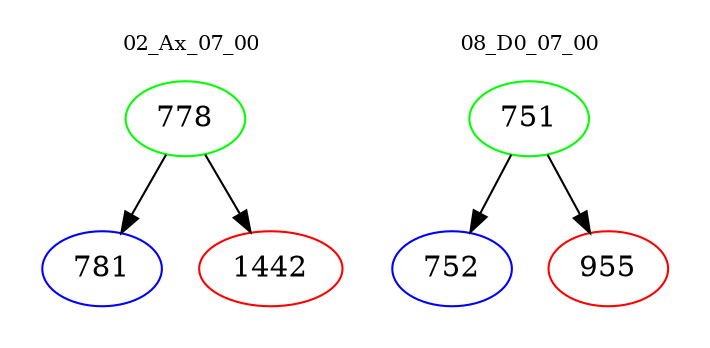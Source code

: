 digraph{
subgraph cluster_0 {
color = white
label = "02_Ax_07_00";
fontsize=10;
T0_778 [label="778", color="green"]
T0_778 -> T0_781 [color="black"]
T0_781 [label="781", color="blue"]
T0_778 -> T0_1442 [color="black"]
T0_1442 [label="1442", color="red"]
}
subgraph cluster_1 {
color = white
label = "08_D0_07_00";
fontsize=10;
T1_751 [label="751", color="green"]
T1_751 -> T1_752 [color="black"]
T1_752 [label="752", color="blue"]
T1_751 -> T1_955 [color="black"]
T1_955 [label="955", color="red"]
}
}
